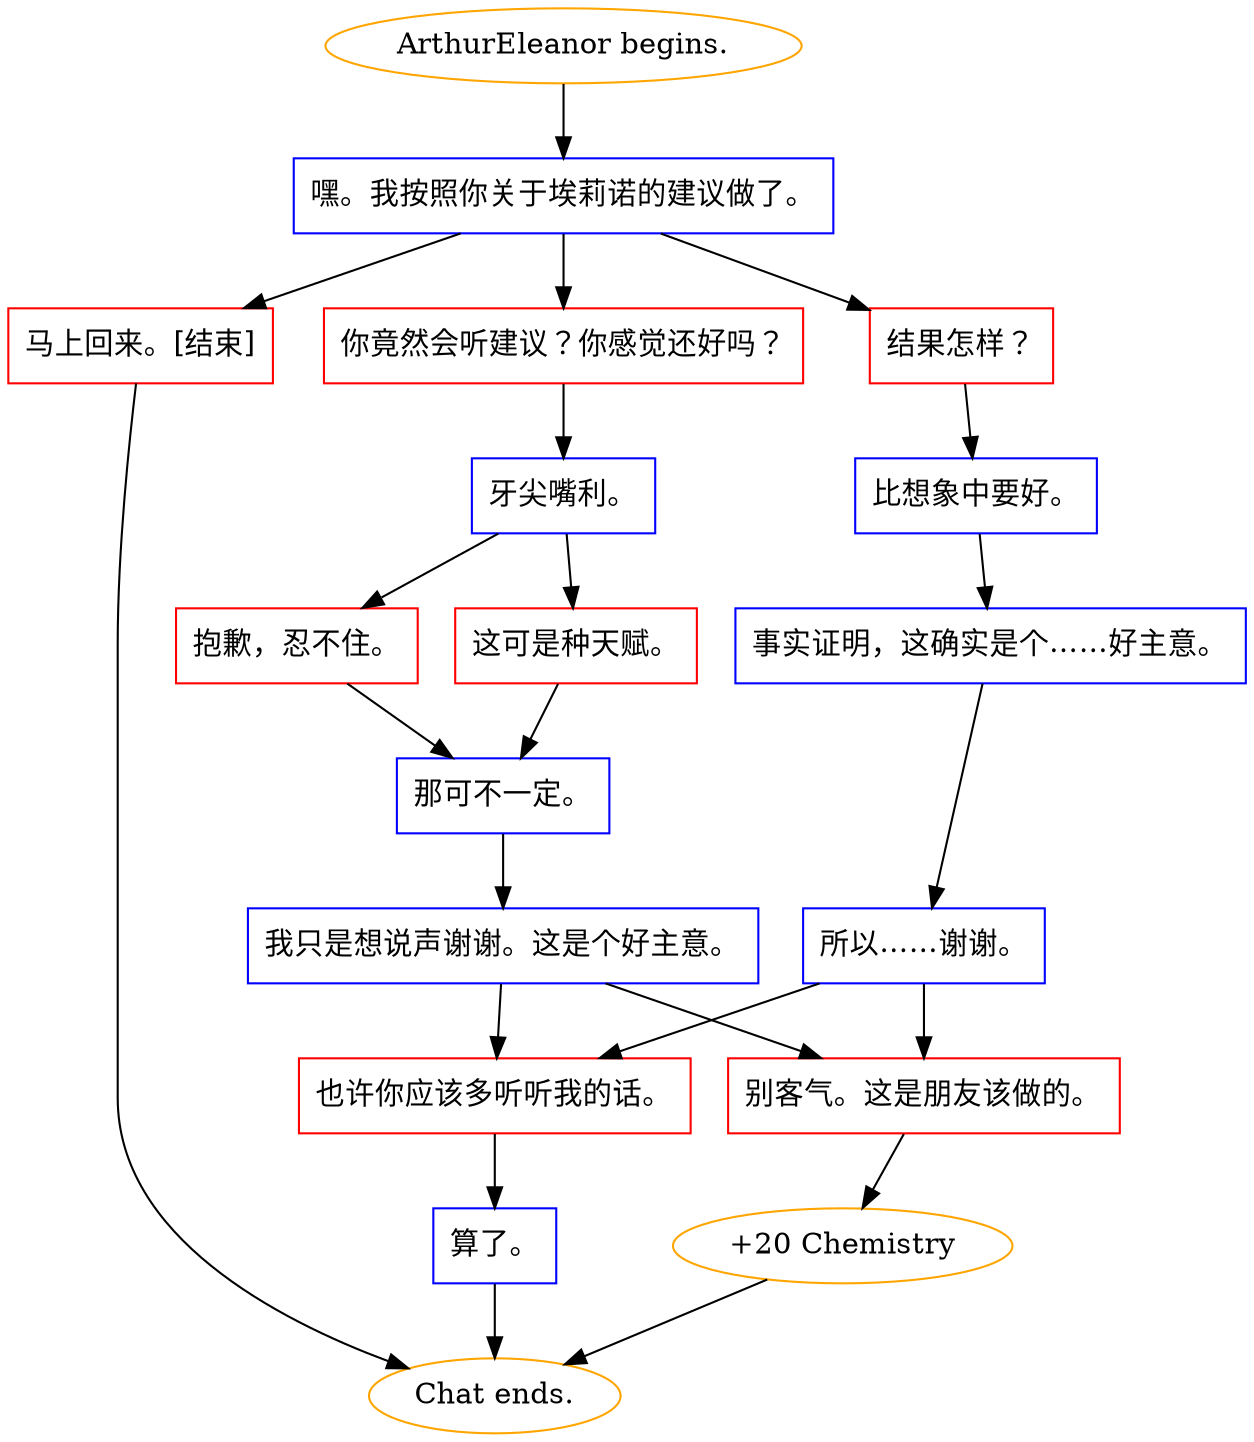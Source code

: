 digraph {
	"ArthurEleanor begins." [color=orange];
		"ArthurEleanor begins." -> j3766305502;
	j3766305502 [label="嘿。我按照你关于埃莉诺的建议做了。",shape=box,color=blue];
		j3766305502 -> j758750616;
		j3766305502 -> j2384028581;
		j3766305502 -> j111009776;
	j758750616 [label="结果怎样？",shape=box,color=red];
		j758750616 -> j4269472135;
	j2384028581 [label="你竟然会听建议？你感觉还好吗？",shape=box,color=red];
		j2384028581 -> j3136676874;
	j111009776 [label="马上回来。[结束]",shape=box,color=red];
		j111009776 -> "Chat ends.";
	j4269472135 [label="比想象中要好。",shape=box,color=blue];
		j4269472135 -> j1559380499;
	j3136676874 [label="牙尖嘴利。",shape=box,color=blue];
		j3136676874 -> j1905149887;
		j3136676874 -> j3133679705;
	"Chat ends." [color=orange];
	j1559380499 [label="事实证明，这确实是个……好主意。",shape=box,color=blue];
		j1559380499 -> j1066637293;
	j1905149887 [label="抱歉，忍不住。",shape=box,color=red];
		j1905149887 -> j2556392511;
	j3133679705 [label="这可是种天赋。",shape=box,color=red];
		j3133679705 -> j2556392511;
	j1066637293 [label="所以……谢谢。",shape=box,color=blue];
		j1066637293 -> j3771191085;
		j1066637293 -> j3566962194;
	j2556392511 [label="那可不一定。",shape=box,color=blue];
		j2556392511 -> j657755608;
	j3771191085 [label="别客气。这是朋友该做的。",shape=box,color=red];
		j3771191085 -> j367054140;
	j3566962194 [label="也许你应该多听听我的话。",shape=box,color=red];
		j3566962194 -> j1293418043;
	j657755608 [label="我只是想说声谢谢。这是个好主意。",shape=box,color=blue];
		j657755608 -> j3771191085;
		j657755608 -> j3566962194;
	j367054140 [label="+20 Chemistry",color=orange];
		j367054140 -> "Chat ends.";
	j1293418043 [label="算了。",shape=box,color=blue];
		j1293418043 -> "Chat ends.";
}